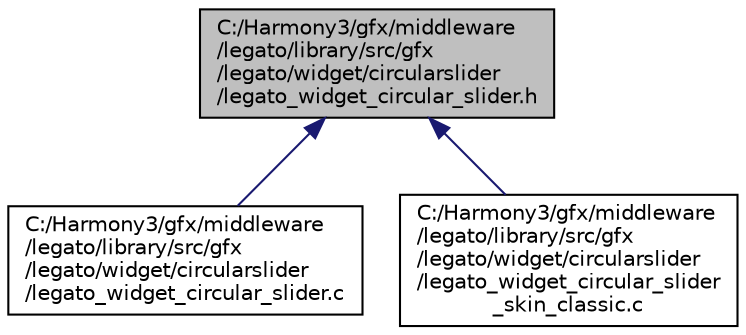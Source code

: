 digraph "C:/Harmony3/gfx/middleware/legato/library/src/gfx/legato/widget/circularslider/legato_widget_circular_slider.h"
{
 // LATEX_PDF_SIZE
  edge [fontname="Helvetica",fontsize="10",labelfontname="Helvetica",labelfontsize="10"];
  node [fontname="Helvetica",fontsize="10",shape=record];
  Node1 [label="C:/Harmony3/gfx/middleware\l/legato/library/src/gfx\l/legato/widget/circularslider\l/legato_widget_circular_slider.h",height=0.2,width=0.4,color="black", fillcolor="grey75", style="filled", fontcolor="black",tooltip=" "];
  Node1 -> Node2 [dir="back",color="midnightblue",fontsize="10",style="solid",fontname="Helvetica"];
  Node2 [label="C:/Harmony3/gfx/middleware\l/legato/library/src/gfx\l/legato/widget/circularslider\l/legato_widget_circular_slider.c",height=0.2,width=0.4,color="black", fillcolor="white", style="filled",URL="$legato__widget__circular__slider_8c.html",tooltip=" "];
  Node1 -> Node3 [dir="back",color="midnightblue",fontsize="10",style="solid",fontname="Helvetica"];
  Node3 [label="C:/Harmony3/gfx/middleware\l/legato/library/src/gfx\l/legato/widget/circularslider\l/legato_widget_circular_slider\l_skin_classic.c",height=0.2,width=0.4,color="black", fillcolor="white", style="filled",URL="$legato__widget__circular__slider__skin__classic_8c.html",tooltip=" "];
}
